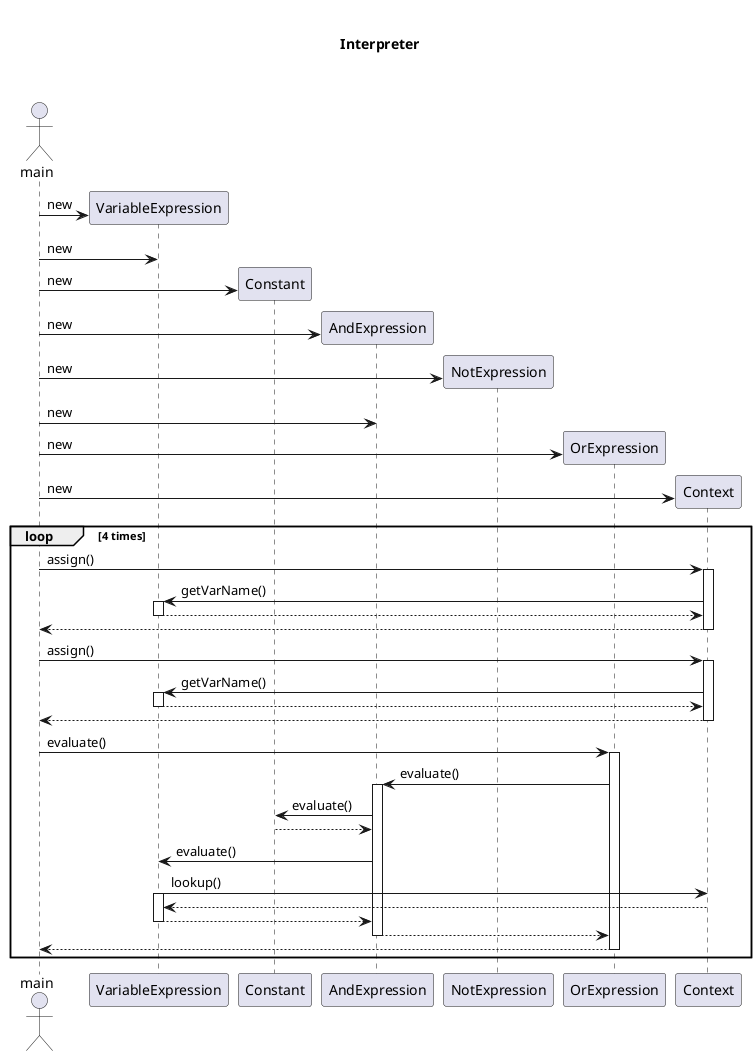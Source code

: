 @startuml
	
		title \n<b>Interpreter</b>\n\n
		
		actor main
		
		create VariableExpression
		main -> VariableExpression: new
		main -> VariableExpression: new
		
		create Constant
		main -> Constant: new
		
		create AndExpression
		main -> AndExpression: new
		
		create NotExpression
		main -> NotExpression: new
		main -> AndExpression: new
		
		create OrExpression
		main -> OrExpression: new
		
		create Context
		main -> Context: new
		
		loop 4 times
			main -> Context: assign()
			activate Context
			Context -> VariableExpression: getVarName()
			activate VariableExpression
			VariableExpression --> Context
			deactivate VariableExpression
			Context --> main
			deactivate Context
			
			main -> Context: assign()
			activate Context
			Context -> VariableExpression: getVarName()
			activate VariableExpression
			VariableExpression --> Context
			deactivate VariableExpression
			Context --> main
			deactivate Context
			
			main -> OrExpression: evaluate()
			activate OrExpression
			OrExpression -> AndExpression: evaluate()
			activate AndExpression
			AndExpression -> Constant: evaluate()
			Constant --> AndExpression
			AndExpression -> VariableExpression: evaluate()
			VariableExpression -> Context: lookup()
			activate VariableExpression
			Context --> VariableExpression
			VariableExpression --> AndExpression
			deactivate VariableExpression
			AndExpression --> OrExpression
			deactivate AndExpression
			OrExpression --> main
			deactivate OrExpression
		end
		
		
	@enduml